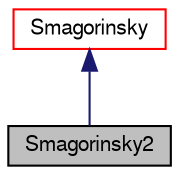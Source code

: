 digraph "Smagorinsky2"
{
  bgcolor="transparent";
  edge [fontname="FreeSans",fontsize="10",labelfontname="FreeSans",labelfontsize="10"];
  node [fontname="FreeSans",fontsize="10",shape=record];
  Node21 [label="Smagorinsky2",height=0.2,width=0.4,color="black", fillcolor="grey75", style="filled", fontcolor="black"];
  Node22 -> Node21 [dir="back",color="midnightblue",fontsize="10",style="solid",fontname="FreeSans"];
  Node22 [label="Smagorinsky",height=0.2,width=0.4,color="red",URL="$a30894.html",tooltip="The Isochoric Smagorinsky Model for incompressible flows. "];
}
